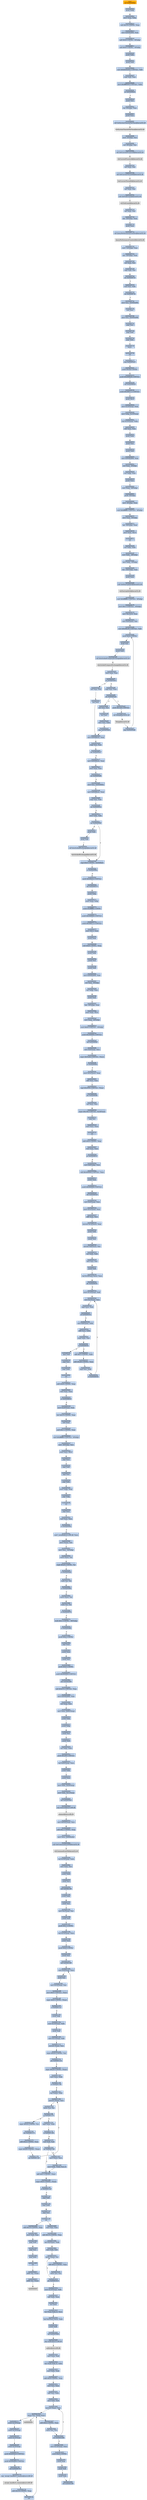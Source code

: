 digraph G {
node[shape=rectangle,style=filled,fillcolor=lightsteelblue,color=lightsteelblue]
bgcolor="transparent"
a0x00406112call_0x004066bd[label="start\ncall 0x004066bd",color="lightgrey",fillcolor="orange"];
a0x004066bdpushl_ebp[label="0x004066bd\npushl %ebp"];
a0x004066bemovl_esp_ebp[label="0x004066be\nmovl %esp, %ebp"];
a0x004066c0subl_0x10UINT8_esp[label="0x004066c0\nsubl $0x10<UINT8>, %esp"];
a0x004066c3movl_0x0040a904_eax[label="0x004066c3\nmovl 0x0040a904, %eax"];
a0x004066c8andl_0x0UINT8__8ebp_[label="0x004066c8\nandl $0x0<UINT8>, -8(%ebp)"];
a0x004066ccandl_0x0UINT8__4ebp_[label="0x004066cc\nandl $0x0<UINT8>, -4(%ebp)"];
a0x004066d0pushl_ebx[label="0x004066d0\npushl %ebx"];
a0x004066d1pushl_edi[label="0x004066d1\npushl %edi"];
a0x004066d2movl_0xbb40e64eUINT32_edi[label="0x004066d2\nmovl $0xbb40e64e<UINT32>, %edi"];
a0x004066d7cmpl_edi_eax[label="0x004066d7\ncmpl %edi, %eax"];
a0x004066d9movl_0xffff0000UINT32_ebx[label="0x004066d9\nmovl $0xffff0000<UINT32>, %ebx"];
a0x004066deje_0x004066ed[label="0x004066de\nje 0x004066ed"];
a0x004066edpushl_esi[label="0x004066ed\npushl %esi"];
a0x004066eeleal__8ebp__eax[label="0x004066ee\nleal -8(%ebp), %eax"];
a0x004066f1pushl_eax[label="0x004066f1\npushl %eax"];
a0x004066f2call_GetSystemTimeAsFileTime_kernel32_dll[label="0x004066f2\ncall GetSystemTimeAsFileTime@kernel32.dll"];
GetSystemTimeAsFileTime_kernel32_dll[label="GetSystemTimeAsFileTime@kernel32.dll",color="lightgrey",fillcolor="lightgrey"];
a0x004066f8movl__4ebp__esi[label="0x004066f8\nmovl -4(%ebp), %esi"];
a0x004066fbxorl__8ebp__esi[label="0x004066fb\nxorl -8(%ebp), %esi"];
a0x004066fecall_GetCurrentProcessId_kernel32_dll[label="0x004066fe\ncall GetCurrentProcessId@kernel32.dll"];
GetCurrentProcessId_kernel32_dll[label="GetCurrentProcessId@kernel32.dll",color="lightgrey",fillcolor="lightgrey"];
a0x00406704xorl_eax_esi[label="0x00406704\nxorl %eax, %esi"];
a0x00406706call_GetCurrentThreadId_kernel32_dll[label="0x00406706\ncall GetCurrentThreadId@kernel32.dll"];
GetCurrentThreadId_kernel32_dll[label="GetCurrentThreadId@kernel32.dll",color="lightgrey",fillcolor="lightgrey"];
a0x0040670cxorl_eax_esi[label="0x0040670c\nxorl %eax, %esi"];
a0x0040670ecall_GetTickCount_kernel32_dll[label="0x0040670e\ncall GetTickCount@kernel32.dll"];
GetTickCount_kernel32_dll[label="GetTickCount@kernel32.dll",color="lightgrey",fillcolor="lightgrey"];
a0x00406714xorl_eax_esi[label="0x00406714\nxorl %eax, %esi"];
a0x00406716leal__16ebp__eax[label="0x00406716\nleal -16(%ebp), %eax"];
a0x00406719pushl_eax[label="0x00406719\npushl %eax"];
a0x0040671acall_QueryPerformanceCounter_kernel32_dll[label="0x0040671a\ncall QueryPerformanceCounter@kernel32.dll"];
QueryPerformanceCounter_kernel32_dll[label="QueryPerformanceCounter@kernel32.dll",color="lightgrey",fillcolor="lightgrey"];
a0x00406720movl__12ebp__eax[label="0x00406720\nmovl -12(%ebp), %eax"];
a0x00406723xorl__16ebp__eax[label="0x00406723\nxorl -16(%ebp), %eax"];
a0x00406726xorl_eax_esi[label="0x00406726\nxorl %eax, %esi"];
a0x00406728cmpl_edi_esi[label="0x00406728\ncmpl %edi, %esi"];
a0x0040672ajne_0x00406733[label="0x0040672a\njne 0x00406733"];
a0x00406733testl_esi_ebx[label="0x00406733\ntestl %esi, %ebx"];
a0x00406735jne_0x0040673e[label="0x00406735\njne 0x0040673e"];
a0x0040673emovl_esi_0x0040a904[label="0x0040673e\nmovl %esi, 0x0040a904"];
a0x00406744notl_esi[label="0x00406744\nnotl %esi"];
a0x00406746movl_esi_0x0040a908[label="0x00406746\nmovl %esi, 0x0040a908"];
a0x0040674cpopl_esi[label="0x0040674c\npopl %esi"];
a0x0040674dpopl_edi[label="0x0040674d\npopl %edi"];
a0x0040674epopl_ebx[label="0x0040674e\npopl %ebx"];
a0x0040674fleave_[label="0x0040674f\nleave "];
a0x00406750ret[label="0x00406750\nret"];
a0x00406117jmp_0x00405e51[label="0x00406117\njmp 0x00405e51"];
a0x00405e51pushl_0x58UINT8[label="0x00405e51\npushl $0x58<UINT8>"];
a0x00405e53pushl_0x408028UINT32[label="0x00405e53\npushl $0x408028<UINT32>"];
a0x00405e58call_0x00406638[label="0x00405e58\ncall 0x00406638"];
a0x00406638pushl_0x40611cUINT32[label="0x00406638\npushl $0x40611c<UINT32>"];
a0x0040663dpushl_fs_0[label="0x0040663d\npushl %fs:0"];
a0x00406644movl_0x10esp__eax[label="0x00406644\nmovl 0x10(%esp), %eax"];
a0x00406648movl_ebp_0x10esp_[label="0x00406648\nmovl %ebp, 0x10(%esp)"];
a0x0040664cleal_0x10esp__ebp[label="0x0040664c\nleal 0x10(%esp), %ebp"];
a0x00406650subl_eax_esp[label="0x00406650\nsubl %eax, %esp"];
a0x00406652pushl_ebx[label="0x00406652\npushl %ebx"];
a0x00406653pushl_esi[label="0x00406653\npushl %esi"];
a0x00406654pushl_edi[label="0x00406654\npushl %edi"];
a0x00406655movl_0x0040a904_eax[label="0x00406655\nmovl 0x0040a904, %eax"];
a0x0040665axorl_eax__4ebp_[label="0x0040665a\nxorl %eax, -4(%ebp)"];
a0x0040665dxorl_ebp_eax[label="0x0040665d\nxorl %ebp, %eax"];
a0x0040665fpushl_eax[label="0x0040665f\npushl %eax"];
a0x00406660movl_esp__24ebp_[label="0x00406660\nmovl %esp, -24(%ebp)"];
a0x00406663pushl__8ebp_[label="0x00406663\npushl -8(%ebp)"];
a0x00406666movl__4ebp__eax[label="0x00406666\nmovl -4(%ebp), %eax"];
a0x00406669movl_0xfffffffeUINT32__4ebp_[label="0x00406669\nmovl $0xfffffffe<UINT32>, -4(%ebp)"];
a0x00406670movl_eax__8ebp_[label="0x00406670\nmovl %eax, -8(%ebp)"];
a0x00406673leal__16ebp__eax[label="0x00406673\nleal -16(%ebp), %eax"];
a0x00406676movl_eax_fs_0[label="0x00406676\nmovl %eax, %fs:0"];
a0x0040667cret[label="0x0040667c\nret"];
a0x00405e5dxorl_ebx_ebx[label="0x00405e5d\nxorl %ebx, %ebx"];
a0x00405e5fmovl_ebx__28ebp_[label="0x00405e5f\nmovl %ebx, -28(%ebp)"];
a0x00405e62movl_ebx__4ebp_[label="0x00405e62\nmovl %ebx, -4(%ebp)"];
a0x00405e65leal__104ebp__eax[label="0x00405e65\nleal -104(%ebp), %eax"];
a0x00405e68pushl_eax[label="0x00405e68\npushl %eax"];
a0x00405e69call_GetStartupInfoA_kernel32_dll[label="0x00405e69\ncall GetStartupInfoA@kernel32.dll"];
GetStartupInfoA_kernel32_dll[label="GetStartupInfoA@kernel32.dll",color="lightgrey",fillcolor="lightgrey"];
a0x00405e6fmovl_0xfffffffeUINT32__4ebp_[label="0x00405e6f\nmovl $0xfffffffe<UINT32>, -4(%ebp)"];
a0x00405e76movl_0x1UINT32__4ebp_[label="0x00405e76\nmovl $0x1<UINT32>, -4(%ebp)"];
a0x00405e7dmovl_fs_0x18_eax[label="0x00405e7d\nmovl %fs:0x18, %eax"];
a0x00405e83movl_0x4eax__esi[label="0x00405e83\nmovl 0x4(%eax), %esi"];
a0x00405e86movl_0x40bcf0UINT32_edi[label="0x00405e86\nmovl $0x40bcf0<UINT32>, %edi"];
a0x00405e8bpushl_0x0UINT8[label="0x00405e8b\npushl $0x0<UINT8>"];
a0x00405e8dpushl_esi[label="0x00405e8d\npushl %esi"];
a0x00405e8epushl_edi[label="0x00405e8e\npushl %edi"];
a0x00405e8fcall_InterlockedCompareExchange_kernel32_dll[label="0x00405e8f\ncall InterlockedCompareExchange@kernel32.dll"];
InterlockedCompareExchange_kernel32_dll[label="InterlockedCompareExchange@kernel32.dll",color="lightgrey",fillcolor="lightgrey"];
a0x00405e95testl_eax_eax[label="0x00405e95\ntestl %eax, %eax"];
a0x00405e97je_0x00405eb1[label="0x00405e97\nje 0x00405eb1"];
a0x00405e99cmpl_esi_eax[label="0x00405e99\ncmpl %esi, %eax"];
a0x00405eb1xorl_esi_esi[label="0x00405eb1\nxorl %esi, %esi"];
a0x00405eb3incl_esi[label="0x00405eb3\nincl %esi"];
a0x00405eb4movl_0x0040bcec_eax[label="0x00405eb4\nmovl 0x0040bcec, %eax"];
a0x00405eb9cmpl_esi_eax[label="0x00405eb9\ncmpl %esi, %eax"];
a0x00405ebbjne_0x00405ec7[label="0x00405ebb\njne 0x00405ec7"];
a0x00405ec7movl_0x0040bcec_eax[label="0x00405ec7\nmovl 0x0040bcec, %eax"];
a0x00405ecctestl_eax_eax[label="0x00405ecc\ntestl %eax, %eax"];
a0x00405ecejne_0x00405ef0[label="0x00405ece\njne 0x00405ef0"];
a0x00405ef0movl_esi_0x0040b9ac[label="0x00405ef0\nmovl %esi, 0x0040b9ac"];
a0x00405ef6movl_0x0040bcec_eax[label="0x00405ef6\nmovl 0x0040bcec, %eax"];
a0x00405efbcmpl_esi_eax[label="0x00405efb\ncmpl %esi, %eax"];
a0x00405efdjne_0x00405f1a[label="0x00405efd\njne 0x00405f1a"];
a0x00405f1atestl_ebx_ebx[label="0x00405f1a\ntestl %ebx, %ebx"];
a0x00405f1cjne_0x00405f26[label="0x00405f1c\njne 0x00405f26"];
a0x00405f1epushl_ebx[label="0x00405f1e\npushl %ebx"];
a0x00405f1fpushl_edi[label="0x00405f1f\npushl %edi"];
a0x00405f20call_InterlockedExchange_kernel32_dll[label="0x00405f20\ncall InterlockedExchange@kernel32.dll"];
InterlockedExchange_kernel32_dll[label="InterlockedExchange@kernel32.dll",color="lightgrey",fillcolor="lightgrey"];
a0x00405f26cmpl_0x0UINT8_0x0040bcfc[label="0x00405f26\ncmpl $0x0<UINT8>, 0x0040bcfc"];
a0x00405f2dje_0x00405f4a[label="0x00405f2d\nje 0x00405f4a"];
a0x00405f2fpushl_0x40bcfcUINT32[label="0x00405f2f\npushl $0x40bcfc<UINT32>"];
a0x00405f34call_0x00406570[label="0x00405f34\ncall 0x00406570"];
a0x00406570pushl_ebp[label="0x00406570\npushl %ebp"];
a0x00406571movl_esp_ebp[label="0x00406571\nmovl %esp, %ebp"];
a0x00406573pushl_0xfffffffeUINT8[label="0x00406573\npushl $0xfffffffe<UINT8>"];
a0x00406575pushl_0x4080b0UINT32[label="0x00406575\npushl $0x4080b0<UINT32>"];
a0x0040657apushl_0x40611cUINT32[label="0x0040657a\npushl $0x40611c<UINT32>"];
a0x0040657fmovl_fs_0_eax[label="0x0040657f\nmovl %fs:0, %eax"];
a0x00406585pushl_eax[label="0x00406585\npushl %eax"];
a0x00406586subl_0x8UINT8_esp[label="0x00406586\nsubl $0x8<UINT8>, %esp"];
a0x00406589pushl_ebx[label="0x00406589\npushl %ebx"];
a0x0040658apushl_esi[label="0x0040658a\npushl %esi"];
a0x0040658bpushl_edi[label="0x0040658b\npushl %edi"];
a0x0040658cmovl_0x0040a904_eax[label="0x0040658c\nmovl 0x0040a904, %eax"];
a0x00406591xorl_eax__8ebp_[label="0x00406591\nxorl %eax, -8(%ebp)"];
a0x00406594xorl_ebp_eax[label="0x00406594\nxorl %ebp, %eax"];
a0x00406596pushl_eax[label="0x00406596\npushl %eax"];
a0x00406597leal__16ebp__eax[label="0x00406597\nleal -16(%ebp), %eax"];
a0x0040659amovl_eax_fs_0[label="0x0040659a\nmovl %eax, %fs:0"];
a0x004065a0movl_esp__24ebp_[label="0x004065a0\nmovl %esp, -24(%ebp)"];
a0x004065a3movl_0x0UINT32__4ebp_[label="0x004065a3\nmovl $0x0<UINT32>, -4(%ebp)"];
a0x004065aapushl_0x400000UINT32[label="0x004065aa\npushl $0x400000<UINT32>"];
a0x004065afcall_0x004064f0[label="0x004065af\ncall 0x004064f0"];
a0x004064f0movl_0x4esp__ecx[label="0x004064f0\nmovl 0x4(%esp), %ecx"];
a0x004064f4cmpw_0x5a4dUINT16_ecx_[label="0x004064f4\ncmpw $0x5a4d<UINT16>, (%ecx)"];
a0x004064f9je_0x004064fe[label="0x004064f9\nje 0x004064fe"];
a0x004064femovl_0x3cecx__eax[label="0x004064fe\nmovl 0x3c(%ecx), %eax"];
a0x00406501addl_ecx_eax[label="0x00406501\naddl %ecx, %eax"];
a0x00406503cmpl_0x4550UINT32_eax_[label="0x00406503\ncmpl $0x4550<UINT32>, (%eax)"];
a0x00406509jne_0x004064fb[label="0x00406509\njne 0x004064fb"];
a0x0040650bxorl_ecx_ecx[label="0x0040650b\nxorl %ecx, %ecx"];
a0x0040650dcmpw_0x10bUINT16_0x18eax_[label="0x0040650d\ncmpw $0x10b<UINT16>, 0x18(%eax)"];
a0x00406513sete_cl[label="0x00406513\nsete %cl"];
a0x00406516movl_ecx_eax[label="0x00406516\nmovl %ecx, %eax"];
a0x00406518ret[label="0x00406518\nret"];
a0x004065b4addl_0x4UINT8_esp[label="0x004065b4\naddl $0x4<UINT8>, %esp"];
a0x004065b7testl_eax_eax[label="0x004065b7\ntestl %eax, %eax"];
a0x004065b9je_0x00406610[label="0x004065b9\nje 0x00406610"];
a0x004065bbmovl_0x8ebp__eax[label="0x004065bb\nmovl 0x8(%ebp), %eax"];
a0x004065besubl_0x400000UINT32_eax[label="0x004065be\nsubl $0x400000<UINT32>, %eax"];
a0x004065c3pushl_eax[label="0x004065c3\npushl %eax"];
a0x004065c4pushl_0x400000UINT32[label="0x004065c4\npushl $0x400000<UINT32>"];
a0x004065c9call_0x00406520[label="0x004065c9\ncall 0x00406520"];
a0x00406520movl_0x4esp__eax[label="0x00406520\nmovl 0x4(%esp), %eax"];
a0x00406524movl_0x3ceax__ecx[label="0x00406524\nmovl 0x3c(%eax), %ecx"];
a0x00406527addl_eax_ecx[label="0x00406527\naddl %eax, %ecx"];
a0x00406529movzwl_0x14ecx__eax[label="0x00406529\nmovzwl 0x14(%ecx), %eax"];
a0x0040652dpushl_ebx[label="0x0040652d\npushl %ebx"];
a0x0040652epushl_esi[label="0x0040652e\npushl %esi"];
a0x0040652fmovzwl_0x6ecx__esi[label="0x0040652f\nmovzwl 0x6(%ecx), %esi"];
a0x00406533xorl_edx_edx[label="0x00406533\nxorl %edx, %edx"];
a0x00406535testl_esi_esi[label="0x00406535\ntestl %esi, %esi"];
a0x00406537pushl_edi[label="0x00406537\npushl %edi"];
a0x00406538leal_0x18eaxecx__eax[label="0x00406538\nleal 0x18(%eax,%ecx), %eax"];
a0x0040653cjbe_0x0040655c[label="0x0040653c\njbe 0x0040655c"];
a0x0040653emovl_0x14esp__edi[label="0x0040653e\nmovl 0x14(%esp), %edi"];
a0x00406542movl_0xceax__ecx[label="0x00406542\nmovl 0xc(%eax), %ecx"];
a0x00406545cmpl_ecx_edi[label="0x00406545\ncmpl %ecx, %edi"];
a0x00406547jb_0x00406552[label="0x00406547\njb 0x00406552"];
a0x00406549movl_0x8eax__ebx[label="0x00406549\nmovl 0x8(%eax), %ebx"];
a0x0040654caddl_ecx_ebx[label="0x0040654c\naddl %ecx, %ebx"];
a0x0040654ecmpl_ebx_edi[label="0x0040654e\ncmpl %ebx, %edi"];
a0x00406550jb_0x0040655e[label="0x00406550\njb 0x0040655e"];
a0x00406552addl_0x1UINT8_edx[label="0x00406552\naddl $0x1<UINT8>, %edx"];
a0x00406555addl_0x28UINT8_eax[label="0x00406555\naddl $0x28<UINT8>, %eax"];
a0x00406558cmpl_esi_edx[label="0x00406558\ncmpl %esi, %edx"];
a0x0040655ajb_0x00406542[label="0x0040655a\njb 0x00406542"];
a0x0040655epopl_edi[label="0x0040655e\npopl %edi"];
a0x0040655fpopl_esi[label="0x0040655f\npopl %esi"];
a0x00406560popl_ebx[label="0x00406560\npopl %ebx"];
a0x00406561ret[label="0x00406561\nret"];
a0x004065ceaddl_0x8UINT8_esp[label="0x004065ce\naddl $0x8<UINT8>, %esp"];
a0x004065d1testl_eax_eax[label="0x004065d1\ntestl %eax, %eax"];
a0x004065d3je_0x00406610[label="0x004065d3\nje 0x00406610"];
a0x004065d5movl_0x24eax__eax[label="0x004065d5\nmovl 0x24(%eax), %eax"];
a0x004065d8shrl_0x1fUINT8_eax[label="0x004065d8\nshrl $0x1f<UINT8>, %eax"];
a0x004065dbnotl_eax[label="0x004065db\nnotl %eax"];
a0x004065ddandl_0x1UINT8_eax[label="0x004065dd\nandl $0x1<UINT8>, %eax"];
a0x004065e0movl_0xfffffffeUINT32__4ebp_[label="0x004065e0\nmovl $0xfffffffe<UINT32>, -4(%ebp)"];
a0x004065e7movl__16ebp__ecx[label="0x004065e7\nmovl -16(%ebp), %ecx"];
a0x004065eamovl_ecx_fs_0[label="0x004065ea\nmovl %ecx, %fs:0"];
a0x004065f1popl_ecx[label="0x004065f1\npopl %ecx"];
a0x004065f2popl_edi[label="0x004065f2\npopl %edi"];
a0x004065f3popl_esi[label="0x004065f3\npopl %esi"];
a0x004065f4popl_ebx[label="0x004065f4\npopl %ebx"];
a0x004065f5movl_ebp_esp[label="0x004065f5\nmovl %ebp, %esp"];
a0x004065f7popl_ebp[label="0x004065f7\npopl %ebp"];
a0x004065f8ret[label="0x004065f8\nret"];
a0x00405f39popl_ecx[label="0x00405f39\npopl %ecx"];
a0x00405f3atestl_eax_eax[label="0x00405f3a\ntestl %eax, %eax"];
a0x00405f3cje_0x00405f4a[label="0x00405f3c\nje 0x00405f4a"];
a0x00405f4amovl__acmdln_msvcr80_dll_eax[label="0x00405f4a\nmovl _acmdln@msvcr80.dll, %eax"];
a0x00405f4fmovl_eax__esi[label="0x00405f4f\nmovl (%eax), %esi"];
a0x00405f51movl_esi__32ebp_[label="0x00405f51\nmovl %esi, -32(%ebp)"];
a0x00405f54movb_esi__al[label="0x00405f54\nmovb (%esi), %al"];
a0x00405f56cmpb_0x20UINT8_al[label="0x00405f56\ncmpb $0x20<UINT8>, %al"];
a0x00405f58ja_0x00405fa6[label="0x00405f58\nja 0x00405fa6"];
a0x00405f5atestb_al_al[label="0x00405f5a\ntestb %al, %al"];
a0x00405f5cje_0x00405f64[label="0x00405f5c\nje 0x00405f64"];
a0x00405f64movb_esi__al[label="0x00405f64\nmovb (%esi), %al"];
a0x00405f66testb_al_al[label="0x00405f66\ntestb %al, %al"];
a0x00405f68je_0x00405f74[label="0x00405f68\nje 0x00405f74"];
a0x00405f74testb_0x1UINT8__60ebp_[label="0x00405f74\ntestb $0x1<UINT8>, -60(%ebp)"];
a0x00405f78je_0x00405f80[label="0x00405f78\nje 0x00405f80"];
a0x00405f80pushl_0xaUINT8[label="0x00405f80\npushl $0xa<UINT8>"];
a0x00405f82popl_eax[label="0x00405f82\npopl %eax"];
a0x00405f83pushl_eax[label="0x00405f83\npushl %eax"];
a0x00405f84pushl_esi[label="0x00405f84\npushl %esi"];
a0x00405f85pushl_0x0UINT8[label="0x00405f85\npushl $0x0<UINT8>"];
a0x00405f87pushl_0x400000UINT32[label="0x00405f87\npushl $0x400000<UINT32>"];
a0x00405f8ccall_0x00402f00[label="0x00405f8c\ncall 0x00402f00"];
a0x00402f00subl_0x610UINT32_esp[label="0x00402f00\nsubl $0x610<UINT32>, %esp"];
a0x00402f06movl_0x0040a904_eax[label="0x00402f06\nmovl 0x0040a904, %eax"];
a0x00402f0bxorl_esp_eax[label="0x00402f0b\nxorl %esp, %eax"];
a0x00402f0dmovl_eax_0x60cesp_[label="0x00402f0d\nmovl %eax, 0x60c(%esp)"];
a0x00402f14pushl_ebx[label="0x00402f14\npushl %ebx"];
a0x00402f15pushl_ebp[label="0x00402f15\npushl %ebp"];
a0x00402f16pushl_esi[label="0x00402f16\npushl %esi"];
a0x00402f17pushl_edi[label="0x00402f17\npushl %edi"];
a0x00402f18xorl_ebx_ebx[label="0x00402f18\nxorl %ebx, %ebx"];
a0x00402f1apushl_0x200UINT32[label="0x00402f1a\npushl $0x200<UINT32>"];
a0x00402f1fleal_0x20esp__eax[label="0x00402f1f\nleal 0x20(%esp), %eax"];
a0x00402f23pushl_ebx[label="0x00402f23\npushl %ebx"];
a0x00402f24pushl_eax[label="0x00402f24\npushl %eax"];
a0x00402f25movl_ebx_0x24esp_[label="0x00402f25\nmovl %ebx, 0x24(%esp)"];
a0x00402f29movl_ebx_0x1cesp_[label="0x00402f29\nmovl %ebx, 0x1c(%esp)"];
a0x00402f2dcall_0x00405de2[label="0x00402f2d\ncall 0x00405de2"];
a0x00405de2jmp_memset_msvcr80_dll[label="0x00405de2\njmp memset@msvcr80.dll"];
memset_msvcr80_dll[label="memset@msvcr80.dll",color="lightgrey",fillcolor="lightgrey"];
a0x00402f32movl_0x630esp__ecx[label="0x00402f32\nmovl 0x630(%esp), %ecx"];
a0x00402f39addl_0xcUINT8_esp[label="0x00402f39\naddl $0xc<UINT8>, %esp"];
a0x00402f3cmovl_ecx_0x0040a924[label="0x00402f3c\nmovl %ecx, 0x0040a924"];
a0x00402f42call_GetCommandLineW_kernel32_dll[label="0x00402f42\ncall GetCommandLineW@kernel32.dll"];
GetCommandLineW_kernel32_dll[label="GetCommandLineW@kernel32.dll",color="lightgrey",fillcolor="lightgrey"];
a0x00402f48leal_0x18esp__edx[label="0x00402f48\nleal 0x18(%esp), %edx"];
a0x00402f4cmovl_eax_esi[label="0x00402f4c\nmovl %eax, %esi"];
a0x00402f4epushl_edx[label="0x00402f4e\npushl %edx"];
a0x00402f4fpushl_esi[label="0x00402f4f\npushl %esi"];
a0x00402f50call_0x004015f0[label="0x00402f50\ncall 0x004015f0"];
a0x004015f0pushl_ebx[label="0x004015f0\npushl %ebx"];
a0x004015f1pushl_esi[label="0x004015f1\npushl %esi"];
a0x004015f2movl_0xcesp__esi[label="0x004015f2\nmovl 0xc(%esp), %esi"];
a0x004015f6pushl_edi[label="0x004015f6\npushl %edi"];
a0x004015f7pushl_0x1UINT8[label="0x004015f7\npushl $0x1<UINT8>"];
a0x004015f9leal_0x14esp__eax[label="0x004015f9\nleal 0x14(%esp), %eax"];
a0x004015fdpushl_eax[label="0x004015fd\npushl %eax"];
a0x004015fepushl_0x0UINT8[label="0x004015fe\npushl $0x0<UINT8>"];
a0x00401600pushl_esi[label="0x00401600\npushl %esi"];
a0x00401601call_0x004010f0[label="0x00401601\ncall 0x004010f0"];
a0x004010f0movl_0x4esp__eax[label="0x004010f0\nmovl 0x4(%esp), %eax"];
a0x004010f4pushl_esi[label="0x004010f4\npushl %esi"];
a0x004010f5movl_0x10esp__esi[label="0x004010f5\nmovl 0x10(%esp), %esi"];
a0x004010f9movl_0x0UINT32_esi_[label="0x004010f9\nmovl $0x0<UINT32>, (%esi)"];
a0x004010ffcmpw_0x0UINT8_eax_[label="0x004010ff\ncmpw $0x0<UINT8>, (%eax)"];
a0x00401103je_0x004011a7[label="0x00401103\nje 0x004011a7"];
a0x00401109pushl_ebx[label="0x00401109\npushl %ebx"];
a0x0040110amovl_0x10esp__ebx[label="0x0040110a\nmovl 0x10(%esp), %ebx"];
a0x0040110epushl_edi[label="0x0040110e\npushl %edi"];
a0x0040110fmovl_0x1cesp__edi[label="0x0040110f\nmovl 0x1c(%esp), %edi"];
a0x00401113movzwl_eax__ecx[label="0x00401113\nmovzwl (%eax), %ecx"];
a0x00401116cmpw_0x20UINT8_cx[label="0x00401116\ncmpw $0x20<UINT8>, %cx"];
a0x0040111ajne_0x00401132[label="0x0040111a\njne 0x00401132"];
a0x00401132cmpw_0x20UINT8_eax_[label="0x00401132\ncmpw $0x20<UINT8>, (%eax)"];
a0x00401136movl_eax_edx[label="0x00401136\nmovl %eax, %edx"];
a0x00401138je_0x0040118b[label="0x00401138\nje 0x0040118b"];
a0x0040113aleal_ebx__ebx[label="0x0040113a\nleal (%ebx), %ebx"];
a0x00401140movzwl_eax__ecx[label="0x00401140\nmovzwl (%eax), %ecx"];
a0x00401143testw_cx_cx[label="0x00401143\ntestw %cx, %cx"];
a0x00401146je_0x0040117b[label="0x00401146\nje 0x0040117b"];
a0x00401148cmpw_0x22UINT8_cx[label="0x00401148\ncmpw $0x22<UINT8>, %cx"];
a0x0040114cjne_0x00401172[label="0x0040114c\njne 0x00401172"];
a0x00401172addl_0x2UINT8_eax[label="0x00401172\naddl $0x2<UINT8>, %eax"];
a0x00401175cmpw_0x20UINT8_eax_[label="0x00401175\ncmpw $0x20<UINT8>, (%eax)"];
a0x00401179jne_0x00401140[label="0x00401179\njne 0x00401140"];
a0x0040117bcmpl_eax_edx[label="0x0040117b\ncmpl %eax, %edx"];
a0x0040117dje_0x0040118b[label="0x0040117d\nje 0x0040118b"];
a0x0040117ftestl_edi_edi[label="0x0040117f\ntestl %edi, %edi"];
a0x00401181jne_0x00401188[label="0x00401181\njne 0x00401188"];
a0x00401188addl_0x1UINT8_esi_[label="0x00401188\naddl $0x1<UINT8>, (%esi)"];
a0x0040118bcmpw_0x0UINT8_eax_[label="0x0040118b\ncmpw $0x0<UINT8>, (%eax)"];
a0x0040118fje_0x004011a5[label="0x0040118f\nje 0x004011a5"];
a0x004011a5popl_edi[label="0x004011a5\npopl %edi"];
a0x004011a6popl_ebx[label="0x004011a6\npopl %ebx"];
a0x004011a7popl_esi[label="0x004011a7\npopl %esi"];
a0x004011a8ret[label="0x004011a8\nret"];
a0x00401606movl_esi_eax[label="0x00401606\nmovl %esi, %eax"];
a0x00401608addl_0x10UINT8_esp[label="0x00401608\naddl $0x10<UINT8>, %esp"];
a0x0040160bleal_0x2eax__edx[label="0x0040160b\nleal 0x2(%eax), %edx"];
a0x0040160emovl_edi_edi[label="0x0040160e\nmovl %edi, %edi"];
a0x00401610movw_eax__cx[label="0x00401610\nmovw (%eax), %cx"];
a0x00401613addl_0x2UINT8_eax[label="0x00401613\naddl $0x2<UINT8>, %eax"];
a0x00401616testw_cx_cx[label="0x00401616\ntestw %cx, %cx"];
a0x00401619jne_0x00401610[label="0x00401619\njne 0x00401610"];
a0x0040161bmovl_0x10esp__ebx[label="0x0040161b\nmovl 0x10(%esp), %ebx"];
a0x0040161fsubl_edx_eax[label="0x0040161f\nsubl %edx, %eax"];
a0x00401621sarl_eax[label="0x00401621\nsarl %eax"];
a0x00401623leal_eaxebx2__ecx[label="0x00401623\nleal (%eax,%ebx,2), %ecx"];
a0x00401626leal_0x2ecxecx__edx[label="0x00401626\nleal 0x2(%ecx,%ecx), %edx"];
a0x0040162apushl_edx[label="0x0040162a\npushl %edx"];
a0x0040162bcall_0x00405dd0[label="0x0040162b\ncall 0x00405dd0"];
a0x00405dd0jmp_malloc_msvcr80_dll[label="0x00405dd0\njmp malloc@msvcr80.dll"];
malloc_msvcr80_dll[label="malloc@msvcr80.dll",color="lightgrey",fillcolor="lightgrey"];
a0x00401630movl_eax_edi[label="0x00401630\nmovl %eax, %edi"];
a0x00401632leal_ediebx4__ebx[label="0x00401632\nleal (%edi,%ebx,4), %ebx"];
a0x00401635movl_ebx_edx[label="0x00401635\nmovl %ebx, %edx"];
a0x00401637addl_0x4UINT8_esp[label="0x00401637\naddl $0x4<UINT8>, %esp"];
a0x0040163amovl_esi_eax[label="0x0040163a\nmovl %esi, %eax"];
a0x0040163csubl_esi_edx[label="0x0040163c\nsubl %esi, %edx"];
a0x0040163emovl_edi_edi[label="0x0040163e\nmovl %edi, %edi"];
a0x00401640movzwl_eax__ecx[label="0x00401640\nmovzwl (%eax), %ecx"];
a0x00401643movw_cx_edxeax_[label="0x00401643\nmovw %cx, (%edx,%eax)"];
a0x0040611cpushl_0x10esp_[label="0x0040611c\npushl 0x10(%esp)"];
a0x00406120pushl_0x10esp_[label="0x00406120\npushl 0x10(%esp)"];
a0x00406124pushl_0x10esp_[label="0x00406124\npushl 0x10(%esp)"];
a0x00406128pushl_0x10esp_[label="0x00406128\npushl 0x10(%esp)"];
a0x0040612cpushl_0x405dc0UINT32[label="0x0040612c\npushl $0x405dc0<UINT32>"];
a0x00406131pushl_0x40a904UINT32[label="0x00406131\npushl $0x40a904<UINT32>"];
a0x00406136call_0x00406752[label="0x00406136\ncall 0x00406752"];
a0x00406752jmp__except_handler4_common_msvcr80_dll[label="0x00406752\njmp _except_handler4_common@msvcr80.dll"];
a_except_handler4_common_msvcr80_dll[label="_except_handler4_common@msvcr80.dll",color="lightgrey",fillcolor="lightgrey"];
a0x0040613baddl_0x18UINT8_esp[label="0x0040613b\naddl $0x18<UINT8>, %esp"];
a0x0040613eret[label="0x0040613e\nret"];
a0x00401647addl_0x2UINT8_eax[label="0x00401647\naddl $0x2<UINT8>, %eax"];
a0x0040164atestw_cx_cx[label="0x0040164a\ntestw %cx, %cx"];
a0x0040164djne_0x00401640[label="0x0040164d\njne 0x00401640"];
a0x0040164fmovl_0x14esp__eax[label="0x0040164f\nmovl 0x14(%esp), %eax"];
a0x00401653pushl_0x0UINT8[label="0x00401653\npushl $0x0<UINT8>"];
a0x00401655pushl_eax[label="0x00401655\npushl %eax"];
a0x00401656pushl_edi[label="0x00401656\npushl %edi"];
a0x00401657pushl_ebx[label="0x00401657\npushl %ebx"];
a0x00401658call_0x004010f0[label="0x00401658\ncall 0x004010f0"];
a0x00401183movl_esi__ecx[label="0x00401183\nmovl (%esi), %ecx"];
a0x00401185movl_edx_ebxecx4_[label="0x00401185\nmovl %edx, (%ebx,%ecx,4)"];
a0x0040165daddl_0x10UINT8_esp[label="0x0040165d\naddl $0x10<UINT8>, %esp"];
a0x00401660movl_edi_eax[label="0x00401660\nmovl %edi, %eax"];
a0x00401662popl_edi[label="0x00401662\npopl %edi"];
a0x00401663popl_esi[label="0x00401663\npopl %esi"];
a0x00401664popl_ebx[label="0x00401664\npopl %ebx"];
a0x00401665ret[label="0x00401665\nret"];
a0x00000001addb_al_eax_[label="0x00000001\naddb %al, (%eax)"];
a0x00000003addb_al_eax_[label="0x00000003\naddb %al, (%eax)"];
a0x00000005[label="0x00000005",color="lightgrey",fillcolor="lightgrey"];
a0x00405e9bjne_0x00405ea4[label="0x00405e9b\njne 0x00405ea4"];
a0x00405e9dxorl_esi_esi[label="0x00405e9d\nxorl %esi, %esi"];
a0x00405ea4pushl_0x3e8UINT32[label="0x00405ea4\npushl $0x3e8<UINT32>"];
a0x00405ea9call_Sleep_kernel32_dll[label="0x00405ea9\ncall Sleep@kernel32.dll"];
Sleep_kernel32_dll[label="Sleep@kernel32.dll",color="lightgrey",fillcolor="lightgrey"];
a0x00405eafjmp_0x00405e8b[label="0x00405eaf\njmp 0x00405e8b"];
a0x00405e9fincl_esi[label="0x00405e9f\nincl %esi"];
a0x00405ea0movl_esi_ebx[label="0x00405ea0\nmovl %esi, %ebx"];
a0x00405ea2jmp_0x00405eb4[label="0x00405ea2\njmp 0x00405eb4"];
a0x00000000[label="0x00000000",color="lightgrey",fillcolor="lightgrey"];
a0x00406112call_0x004066bd -> a0x004066bdpushl_ebp [color="#000000"];
a0x004066bdpushl_ebp -> a0x004066bemovl_esp_ebp [color="#000000"];
a0x004066bemovl_esp_ebp -> a0x004066c0subl_0x10UINT8_esp [color="#000000"];
a0x004066c0subl_0x10UINT8_esp -> a0x004066c3movl_0x0040a904_eax [color="#000000"];
a0x004066c3movl_0x0040a904_eax -> a0x004066c8andl_0x0UINT8__8ebp_ [color="#000000"];
a0x004066c8andl_0x0UINT8__8ebp_ -> a0x004066ccandl_0x0UINT8__4ebp_ [color="#000000"];
a0x004066ccandl_0x0UINT8__4ebp_ -> a0x004066d0pushl_ebx [color="#000000"];
a0x004066d0pushl_ebx -> a0x004066d1pushl_edi [color="#000000"];
a0x004066d1pushl_edi -> a0x004066d2movl_0xbb40e64eUINT32_edi [color="#000000"];
a0x004066d2movl_0xbb40e64eUINT32_edi -> a0x004066d7cmpl_edi_eax [color="#000000"];
a0x004066d7cmpl_edi_eax -> a0x004066d9movl_0xffff0000UINT32_ebx [color="#000000"];
a0x004066d9movl_0xffff0000UINT32_ebx -> a0x004066deje_0x004066ed [color="#000000"];
a0x004066deje_0x004066ed -> a0x004066edpushl_esi [color="#000000",label="T"];
a0x004066edpushl_esi -> a0x004066eeleal__8ebp__eax [color="#000000"];
a0x004066eeleal__8ebp__eax -> a0x004066f1pushl_eax [color="#000000"];
a0x004066f1pushl_eax -> a0x004066f2call_GetSystemTimeAsFileTime_kernel32_dll [color="#000000"];
a0x004066f2call_GetSystemTimeAsFileTime_kernel32_dll -> GetSystemTimeAsFileTime_kernel32_dll [color="#000000"];
GetSystemTimeAsFileTime_kernel32_dll -> a0x004066f8movl__4ebp__esi [color="#000000"];
a0x004066f8movl__4ebp__esi -> a0x004066fbxorl__8ebp__esi [color="#000000"];
a0x004066fbxorl__8ebp__esi -> a0x004066fecall_GetCurrentProcessId_kernel32_dll [color="#000000"];
a0x004066fecall_GetCurrentProcessId_kernel32_dll -> GetCurrentProcessId_kernel32_dll [color="#000000"];
GetCurrentProcessId_kernel32_dll -> a0x00406704xorl_eax_esi [color="#000000"];
a0x00406704xorl_eax_esi -> a0x00406706call_GetCurrentThreadId_kernel32_dll [color="#000000"];
a0x00406706call_GetCurrentThreadId_kernel32_dll -> GetCurrentThreadId_kernel32_dll [color="#000000"];
GetCurrentThreadId_kernel32_dll -> a0x0040670cxorl_eax_esi [color="#000000"];
a0x0040670cxorl_eax_esi -> a0x0040670ecall_GetTickCount_kernel32_dll [color="#000000"];
a0x0040670ecall_GetTickCount_kernel32_dll -> GetTickCount_kernel32_dll [color="#000000"];
GetTickCount_kernel32_dll -> a0x00406714xorl_eax_esi [color="#000000"];
a0x00406714xorl_eax_esi -> a0x00406716leal__16ebp__eax [color="#000000"];
a0x00406716leal__16ebp__eax -> a0x00406719pushl_eax [color="#000000"];
a0x00406719pushl_eax -> a0x0040671acall_QueryPerformanceCounter_kernel32_dll [color="#000000"];
a0x0040671acall_QueryPerformanceCounter_kernel32_dll -> QueryPerformanceCounter_kernel32_dll [color="#000000"];
QueryPerformanceCounter_kernel32_dll -> a0x00406720movl__12ebp__eax [color="#000000"];
a0x00406720movl__12ebp__eax -> a0x00406723xorl__16ebp__eax [color="#000000"];
a0x00406723xorl__16ebp__eax -> a0x00406726xorl_eax_esi [color="#000000"];
a0x00406726xorl_eax_esi -> a0x00406728cmpl_edi_esi [color="#000000"];
a0x00406728cmpl_edi_esi -> a0x0040672ajne_0x00406733 [color="#000000"];
a0x0040672ajne_0x00406733 -> a0x00406733testl_esi_ebx [color="#000000",label="T"];
a0x00406733testl_esi_ebx -> a0x00406735jne_0x0040673e [color="#000000"];
a0x00406735jne_0x0040673e -> a0x0040673emovl_esi_0x0040a904 [color="#000000",label="T"];
a0x0040673emovl_esi_0x0040a904 -> a0x00406744notl_esi [color="#000000"];
a0x00406744notl_esi -> a0x00406746movl_esi_0x0040a908 [color="#000000"];
a0x00406746movl_esi_0x0040a908 -> a0x0040674cpopl_esi [color="#000000"];
a0x0040674cpopl_esi -> a0x0040674dpopl_edi [color="#000000"];
a0x0040674dpopl_edi -> a0x0040674epopl_ebx [color="#000000"];
a0x0040674epopl_ebx -> a0x0040674fleave_ [color="#000000"];
a0x0040674fleave_ -> a0x00406750ret [color="#000000"];
a0x00406750ret -> a0x00406117jmp_0x00405e51 [color="#000000"];
a0x00406117jmp_0x00405e51 -> a0x00405e51pushl_0x58UINT8 [color="#000000"];
a0x00405e51pushl_0x58UINT8 -> a0x00405e53pushl_0x408028UINT32 [color="#000000"];
a0x00405e53pushl_0x408028UINT32 -> a0x00405e58call_0x00406638 [color="#000000"];
a0x00405e58call_0x00406638 -> a0x00406638pushl_0x40611cUINT32 [color="#000000"];
a0x00406638pushl_0x40611cUINT32 -> a0x0040663dpushl_fs_0 [color="#000000"];
a0x0040663dpushl_fs_0 -> a0x00406644movl_0x10esp__eax [color="#000000"];
a0x00406644movl_0x10esp__eax -> a0x00406648movl_ebp_0x10esp_ [color="#000000"];
a0x00406648movl_ebp_0x10esp_ -> a0x0040664cleal_0x10esp__ebp [color="#000000"];
a0x0040664cleal_0x10esp__ebp -> a0x00406650subl_eax_esp [color="#000000"];
a0x00406650subl_eax_esp -> a0x00406652pushl_ebx [color="#000000"];
a0x00406652pushl_ebx -> a0x00406653pushl_esi [color="#000000"];
a0x00406653pushl_esi -> a0x00406654pushl_edi [color="#000000"];
a0x00406654pushl_edi -> a0x00406655movl_0x0040a904_eax [color="#000000"];
a0x00406655movl_0x0040a904_eax -> a0x0040665axorl_eax__4ebp_ [color="#000000"];
a0x0040665axorl_eax__4ebp_ -> a0x0040665dxorl_ebp_eax [color="#000000"];
a0x0040665dxorl_ebp_eax -> a0x0040665fpushl_eax [color="#000000"];
a0x0040665fpushl_eax -> a0x00406660movl_esp__24ebp_ [color="#000000"];
a0x00406660movl_esp__24ebp_ -> a0x00406663pushl__8ebp_ [color="#000000"];
a0x00406663pushl__8ebp_ -> a0x00406666movl__4ebp__eax [color="#000000"];
a0x00406666movl__4ebp__eax -> a0x00406669movl_0xfffffffeUINT32__4ebp_ [color="#000000"];
a0x00406669movl_0xfffffffeUINT32__4ebp_ -> a0x00406670movl_eax__8ebp_ [color="#000000"];
a0x00406670movl_eax__8ebp_ -> a0x00406673leal__16ebp__eax [color="#000000"];
a0x00406673leal__16ebp__eax -> a0x00406676movl_eax_fs_0 [color="#000000"];
a0x00406676movl_eax_fs_0 -> a0x0040667cret [color="#000000"];
a0x0040667cret -> a0x00405e5dxorl_ebx_ebx [color="#000000"];
a0x00405e5dxorl_ebx_ebx -> a0x00405e5fmovl_ebx__28ebp_ [color="#000000"];
a0x00405e5fmovl_ebx__28ebp_ -> a0x00405e62movl_ebx__4ebp_ [color="#000000"];
a0x00405e62movl_ebx__4ebp_ -> a0x00405e65leal__104ebp__eax [color="#000000"];
a0x00405e65leal__104ebp__eax -> a0x00405e68pushl_eax [color="#000000"];
a0x00405e68pushl_eax -> a0x00405e69call_GetStartupInfoA_kernel32_dll [color="#000000"];
a0x00405e69call_GetStartupInfoA_kernel32_dll -> GetStartupInfoA_kernel32_dll [color="#000000"];
GetStartupInfoA_kernel32_dll -> a0x00405e6fmovl_0xfffffffeUINT32__4ebp_ [color="#000000"];
a0x00405e6fmovl_0xfffffffeUINT32__4ebp_ -> a0x00405e76movl_0x1UINT32__4ebp_ [color="#000000"];
a0x00405e76movl_0x1UINT32__4ebp_ -> a0x00405e7dmovl_fs_0x18_eax [color="#000000"];
a0x00405e7dmovl_fs_0x18_eax -> a0x00405e83movl_0x4eax__esi [color="#000000"];
a0x00405e83movl_0x4eax__esi -> a0x00405e86movl_0x40bcf0UINT32_edi [color="#000000"];
a0x00405e86movl_0x40bcf0UINT32_edi -> a0x00405e8bpushl_0x0UINT8 [color="#000000"];
a0x00405e8bpushl_0x0UINT8 -> a0x00405e8dpushl_esi [color="#000000"];
a0x00405e8dpushl_esi -> a0x00405e8epushl_edi [color="#000000"];
a0x00405e8epushl_edi -> a0x00405e8fcall_InterlockedCompareExchange_kernel32_dll [color="#000000"];
a0x00405e8fcall_InterlockedCompareExchange_kernel32_dll -> InterlockedCompareExchange_kernel32_dll [color="#000000"];
InterlockedCompareExchange_kernel32_dll -> a0x00405e95testl_eax_eax [color="#000000"];
a0x00405e95testl_eax_eax -> a0x00405e97je_0x00405eb1 [color="#000000"];
a0x00405e97je_0x00405eb1 -> a0x00405e99cmpl_esi_eax [color="#000000",label="F"];
a0x00405e97je_0x00405eb1 -> a0x00405eb1xorl_esi_esi [color="#000000",label="T"];
a0x00405eb1xorl_esi_esi -> a0x00405eb3incl_esi [color="#000000"];
a0x00405eb3incl_esi -> a0x00405eb4movl_0x0040bcec_eax [color="#000000"];
a0x00405eb4movl_0x0040bcec_eax -> a0x00405eb9cmpl_esi_eax [color="#000000"];
a0x00405eb9cmpl_esi_eax -> a0x00405ebbjne_0x00405ec7 [color="#000000"];
a0x00405ebbjne_0x00405ec7 -> a0x00405ec7movl_0x0040bcec_eax [color="#000000",label="T"];
a0x00405ec7movl_0x0040bcec_eax -> a0x00405ecctestl_eax_eax [color="#000000"];
a0x00405ecctestl_eax_eax -> a0x00405ecejne_0x00405ef0 [color="#000000"];
a0x00405ecejne_0x00405ef0 -> a0x00405ef0movl_esi_0x0040b9ac [color="#000000",label="T"];
a0x00405ef0movl_esi_0x0040b9ac -> a0x00405ef6movl_0x0040bcec_eax [color="#000000"];
a0x00405ef6movl_0x0040bcec_eax -> a0x00405efbcmpl_esi_eax [color="#000000"];
a0x00405efbcmpl_esi_eax -> a0x00405efdjne_0x00405f1a [color="#000000"];
a0x00405efdjne_0x00405f1a -> a0x00405f1atestl_ebx_ebx [color="#000000",label="T"];
a0x00405f1atestl_ebx_ebx -> a0x00405f1cjne_0x00405f26 [color="#000000"];
a0x00405f1cjne_0x00405f26 -> a0x00405f1epushl_ebx [color="#000000",label="F"];
a0x00405f1epushl_ebx -> a0x00405f1fpushl_edi [color="#000000"];
a0x00405f1fpushl_edi -> a0x00405f20call_InterlockedExchange_kernel32_dll [color="#000000"];
a0x00405f20call_InterlockedExchange_kernel32_dll -> InterlockedExchange_kernel32_dll [color="#000000"];
InterlockedExchange_kernel32_dll -> a0x00405f26cmpl_0x0UINT8_0x0040bcfc [color="#000000"];
a0x00405f26cmpl_0x0UINT8_0x0040bcfc -> a0x00405f2dje_0x00405f4a [color="#000000"];
a0x00405f2dje_0x00405f4a -> a0x00405f2fpushl_0x40bcfcUINT32 [color="#000000",label="F"];
a0x00405f2fpushl_0x40bcfcUINT32 -> a0x00405f34call_0x00406570 [color="#000000"];
a0x00405f34call_0x00406570 -> a0x00406570pushl_ebp [color="#000000"];
a0x00406570pushl_ebp -> a0x00406571movl_esp_ebp [color="#000000"];
a0x00406571movl_esp_ebp -> a0x00406573pushl_0xfffffffeUINT8 [color="#000000"];
a0x00406573pushl_0xfffffffeUINT8 -> a0x00406575pushl_0x4080b0UINT32 [color="#000000"];
a0x00406575pushl_0x4080b0UINT32 -> a0x0040657apushl_0x40611cUINT32 [color="#000000"];
a0x0040657apushl_0x40611cUINT32 -> a0x0040657fmovl_fs_0_eax [color="#000000"];
a0x0040657fmovl_fs_0_eax -> a0x00406585pushl_eax [color="#000000"];
a0x00406585pushl_eax -> a0x00406586subl_0x8UINT8_esp [color="#000000"];
a0x00406586subl_0x8UINT8_esp -> a0x00406589pushl_ebx [color="#000000"];
a0x00406589pushl_ebx -> a0x0040658apushl_esi [color="#000000"];
a0x0040658apushl_esi -> a0x0040658bpushl_edi [color="#000000"];
a0x0040658bpushl_edi -> a0x0040658cmovl_0x0040a904_eax [color="#000000"];
a0x0040658cmovl_0x0040a904_eax -> a0x00406591xorl_eax__8ebp_ [color="#000000"];
a0x00406591xorl_eax__8ebp_ -> a0x00406594xorl_ebp_eax [color="#000000"];
a0x00406594xorl_ebp_eax -> a0x00406596pushl_eax [color="#000000"];
a0x00406596pushl_eax -> a0x00406597leal__16ebp__eax [color="#000000"];
a0x00406597leal__16ebp__eax -> a0x0040659amovl_eax_fs_0 [color="#000000"];
a0x0040659amovl_eax_fs_0 -> a0x004065a0movl_esp__24ebp_ [color="#000000"];
a0x004065a0movl_esp__24ebp_ -> a0x004065a3movl_0x0UINT32__4ebp_ [color="#000000"];
a0x004065a3movl_0x0UINT32__4ebp_ -> a0x004065aapushl_0x400000UINT32 [color="#000000"];
a0x004065aapushl_0x400000UINT32 -> a0x004065afcall_0x004064f0 [color="#000000"];
a0x004065afcall_0x004064f0 -> a0x004064f0movl_0x4esp__ecx [color="#000000"];
a0x004064f0movl_0x4esp__ecx -> a0x004064f4cmpw_0x5a4dUINT16_ecx_ [color="#000000"];
a0x004064f4cmpw_0x5a4dUINT16_ecx_ -> a0x004064f9je_0x004064fe [color="#000000"];
a0x004064f9je_0x004064fe -> a0x004064femovl_0x3cecx__eax [color="#000000",label="T"];
a0x004064femovl_0x3cecx__eax -> a0x00406501addl_ecx_eax [color="#000000"];
a0x00406501addl_ecx_eax -> a0x00406503cmpl_0x4550UINT32_eax_ [color="#000000"];
a0x00406503cmpl_0x4550UINT32_eax_ -> a0x00406509jne_0x004064fb [color="#000000"];
a0x00406509jne_0x004064fb -> a0x0040650bxorl_ecx_ecx [color="#000000",label="F"];
a0x0040650bxorl_ecx_ecx -> a0x0040650dcmpw_0x10bUINT16_0x18eax_ [color="#000000"];
a0x0040650dcmpw_0x10bUINT16_0x18eax_ -> a0x00406513sete_cl [color="#000000"];
a0x00406513sete_cl -> a0x00406516movl_ecx_eax [color="#000000"];
a0x00406516movl_ecx_eax -> a0x00406518ret [color="#000000"];
a0x00406518ret -> a0x004065b4addl_0x4UINT8_esp [color="#000000"];
a0x004065b4addl_0x4UINT8_esp -> a0x004065b7testl_eax_eax [color="#000000"];
a0x004065b7testl_eax_eax -> a0x004065b9je_0x00406610 [color="#000000"];
a0x004065b9je_0x00406610 -> a0x004065bbmovl_0x8ebp__eax [color="#000000",label="F"];
a0x004065bbmovl_0x8ebp__eax -> a0x004065besubl_0x400000UINT32_eax [color="#000000"];
a0x004065besubl_0x400000UINT32_eax -> a0x004065c3pushl_eax [color="#000000"];
a0x004065c3pushl_eax -> a0x004065c4pushl_0x400000UINT32 [color="#000000"];
a0x004065c4pushl_0x400000UINT32 -> a0x004065c9call_0x00406520 [color="#000000"];
a0x004065c9call_0x00406520 -> a0x00406520movl_0x4esp__eax [color="#000000"];
a0x00406520movl_0x4esp__eax -> a0x00406524movl_0x3ceax__ecx [color="#000000"];
a0x00406524movl_0x3ceax__ecx -> a0x00406527addl_eax_ecx [color="#000000"];
a0x00406527addl_eax_ecx -> a0x00406529movzwl_0x14ecx__eax [color="#000000"];
a0x00406529movzwl_0x14ecx__eax -> a0x0040652dpushl_ebx [color="#000000"];
a0x0040652dpushl_ebx -> a0x0040652epushl_esi [color="#000000"];
a0x0040652epushl_esi -> a0x0040652fmovzwl_0x6ecx__esi [color="#000000"];
a0x0040652fmovzwl_0x6ecx__esi -> a0x00406533xorl_edx_edx [color="#000000"];
a0x00406533xorl_edx_edx -> a0x00406535testl_esi_esi [color="#000000"];
a0x00406535testl_esi_esi -> a0x00406537pushl_edi [color="#000000"];
a0x00406537pushl_edi -> a0x00406538leal_0x18eaxecx__eax [color="#000000"];
a0x00406538leal_0x18eaxecx__eax -> a0x0040653cjbe_0x0040655c [color="#000000"];
a0x0040653cjbe_0x0040655c -> a0x0040653emovl_0x14esp__edi [color="#000000",label="F"];
a0x0040653emovl_0x14esp__edi -> a0x00406542movl_0xceax__ecx [color="#000000"];
a0x00406542movl_0xceax__ecx -> a0x00406545cmpl_ecx_edi [color="#000000"];
a0x00406545cmpl_ecx_edi -> a0x00406547jb_0x00406552 [color="#000000"];
a0x00406547jb_0x00406552 -> a0x00406549movl_0x8eax__ebx [color="#000000",label="F"];
a0x00406549movl_0x8eax__ebx -> a0x0040654caddl_ecx_ebx [color="#000000"];
a0x0040654caddl_ecx_ebx -> a0x0040654ecmpl_ebx_edi [color="#000000"];
a0x0040654ecmpl_ebx_edi -> a0x00406550jb_0x0040655e [color="#000000"];
a0x00406550jb_0x0040655e -> a0x00406552addl_0x1UINT8_edx [color="#000000",label="F"];
a0x00406552addl_0x1UINT8_edx -> a0x00406555addl_0x28UINT8_eax [color="#000000"];
a0x00406555addl_0x28UINT8_eax -> a0x00406558cmpl_esi_edx [color="#000000"];
a0x00406558cmpl_esi_edx -> a0x0040655ajb_0x00406542 [color="#000000"];
a0x0040655ajb_0x00406542 -> a0x00406542movl_0xceax__ecx [color="#000000",label="T"];
a0x00406550jb_0x0040655e -> a0x0040655epopl_edi [color="#000000",label="T"];
a0x0040655epopl_edi -> a0x0040655fpopl_esi [color="#000000"];
a0x0040655fpopl_esi -> a0x00406560popl_ebx [color="#000000"];
a0x00406560popl_ebx -> a0x00406561ret [color="#000000"];
a0x00406561ret -> a0x004065ceaddl_0x8UINT8_esp [color="#000000"];
a0x004065ceaddl_0x8UINT8_esp -> a0x004065d1testl_eax_eax [color="#000000"];
a0x004065d1testl_eax_eax -> a0x004065d3je_0x00406610 [color="#000000"];
a0x004065d3je_0x00406610 -> a0x004065d5movl_0x24eax__eax [color="#000000",label="F"];
a0x004065d5movl_0x24eax__eax -> a0x004065d8shrl_0x1fUINT8_eax [color="#000000"];
a0x004065d8shrl_0x1fUINT8_eax -> a0x004065dbnotl_eax [color="#000000"];
a0x004065dbnotl_eax -> a0x004065ddandl_0x1UINT8_eax [color="#000000"];
a0x004065ddandl_0x1UINT8_eax -> a0x004065e0movl_0xfffffffeUINT32__4ebp_ [color="#000000"];
a0x004065e0movl_0xfffffffeUINT32__4ebp_ -> a0x004065e7movl__16ebp__ecx [color="#000000"];
a0x004065e7movl__16ebp__ecx -> a0x004065eamovl_ecx_fs_0 [color="#000000"];
a0x004065eamovl_ecx_fs_0 -> a0x004065f1popl_ecx [color="#000000"];
a0x004065f1popl_ecx -> a0x004065f2popl_edi [color="#000000"];
a0x004065f2popl_edi -> a0x004065f3popl_esi [color="#000000"];
a0x004065f3popl_esi -> a0x004065f4popl_ebx [color="#000000"];
a0x004065f4popl_ebx -> a0x004065f5movl_ebp_esp [color="#000000"];
a0x004065f5movl_ebp_esp -> a0x004065f7popl_ebp [color="#000000"];
a0x004065f7popl_ebp -> a0x004065f8ret [color="#000000"];
a0x004065f8ret -> a0x00405f39popl_ecx [color="#000000"];
a0x00405f39popl_ecx -> a0x00405f3atestl_eax_eax [color="#000000"];
a0x00405f3atestl_eax_eax -> a0x00405f3cje_0x00405f4a [color="#000000"];
a0x00405f3cje_0x00405f4a -> a0x00405f4amovl__acmdln_msvcr80_dll_eax [color="#000000",label="T"];
a0x00405f4amovl__acmdln_msvcr80_dll_eax -> a0x00405f4fmovl_eax__esi [color="#000000"];
a0x00405f4fmovl_eax__esi -> a0x00405f51movl_esi__32ebp_ [color="#000000"];
a0x00405f51movl_esi__32ebp_ -> a0x00405f54movb_esi__al [color="#000000"];
a0x00405f54movb_esi__al -> a0x00405f56cmpb_0x20UINT8_al [color="#000000"];
a0x00405f56cmpb_0x20UINT8_al -> a0x00405f58ja_0x00405fa6 [color="#000000"];
a0x00405f58ja_0x00405fa6 -> a0x00405f5atestb_al_al [color="#000000",label="F"];
a0x00405f5atestb_al_al -> a0x00405f5cje_0x00405f64 [color="#000000"];
a0x00405f5cje_0x00405f64 -> a0x00405f64movb_esi__al [color="#000000",label="T"];
a0x00405f64movb_esi__al -> a0x00405f66testb_al_al [color="#000000"];
a0x00405f66testb_al_al -> a0x00405f68je_0x00405f74 [color="#000000"];
a0x00405f68je_0x00405f74 -> a0x00405f74testb_0x1UINT8__60ebp_ [color="#000000",label="T"];
a0x00405f74testb_0x1UINT8__60ebp_ -> a0x00405f78je_0x00405f80 [color="#000000"];
a0x00405f78je_0x00405f80 -> a0x00405f80pushl_0xaUINT8 [color="#000000",label="T"];
a0x00405f80pushl_0xaUINT8 -> a0x00405f82popl_eax [color="#000000"];
a0x00405f82popl_eax -> a0x00405f83pushl_eax [color="#000000"];
a0x00405f83pushl_eax -> a0x00405f84pushl_esi [color="#000000"];
a0x00405f84pushl_esi -> a0x00405f85pushl_0x0UINT8 [color="#000000"];
a0x00405f85pushl_0x0UINT8 -> a0x00405f87pushl_0x400000UINT32 [color="#000000"];
a0x00405f87pushl_0x400000UINT32 -> a0x00405f8ccall_0x00402f00 [color="#000000"];
a0x00405f8ccall_0x00402f00 -> a0x00402f00subl_0x610UINT32_esp [color="#000000"];
a0x00402f00subl_0x610UINT32_esp -> a0x00402f06movl_0x0040a904_eax [color="#000000"];
a0x00402f06movl_0x0040a904_eax -> a0x00402f0bxorl_esp_eax [color="#000000"];
a0x00402f0bxorl_esp_eax -> a0x00402f0dmovl_eax_0x60cesp_ [color="#000000"];
a0x00402f0dmovl_eax_0x60cesp_ -> a0x00402f14pushl_ebx [color="#000000"];
a0x00402f14pushl_ebx -> a0x00402f15pushl_ebp [color="#000000"];
a0x00402f15pushl_ebp -> a0x00402f16pushl_esi [color="#000000"];
a0x00402f16pushl_esi -> a0x00402f17pushl_edi [color="#000000"];
a0x00402f17pushl_edi -> a0x00402f18xorl_ebx_ebx [color="#000000"];
a0x00402f18xorl_ebx_ebx -> a0x00402f1apushl_0x200UINT32 [color="#000000"];
a0x00402f1apushl_0x200UINT32 -> a0x00402f1fleal_0x20esp__eax [color="#000000"];
a0x00402f1fleal_0x20esp__eax -> a0x00402f23pushl_ebx [color="#000000"];
a0x00402f23pushl_ebx -> a0x00402f24pushl_eax [color="#000000"];
a0x00402f24pushl_eax -> a0x00402f25movl_ebx_0x24esp_ [color="#000000"];
a0x00402f25movl_ebx_0x24esp_ -> a0x00402f29movl_ebx_0x1cesp_ [color="#000000"];
a0x00402f29movl_ebx_0x1cesp_ -> a0x00402f2dcall_0x00405de2 [color="#000000"];
a0x00402f2dcall_0x00405de2 -> a0x00405de2jmp_memset_msvcr80_dll [color="#000000"];
a0x00405de2jmp_memset_msvcr80_dll -> memset_msvcr80_dll [color="#000000"];
memset_msvcr80_dll -> a0x00402f32movl_0x630esp__ecx [color="#000000"];
a0x00402f32movl_0x630esp__ecx -> a0x00402f39addl_0xcUINT8_esp [color="#000000"];
a0x00402f39addl_0xcUINT8_esp -> a0x00402f3cmovl_ecx_0x0040a924 [color="#000000"];
a0x00402f3cmovl_ecx_0x0040a924 -> a0x00402f42call_GetCommandLineW_kernel32_dll [color="#000000"];
a0x00402f42call_GetCommandLineW_kernel32_dll -> GetCommandLineW_kernel32_dll [color="#000000"];
GetCommandLineW_kernel32_dll -> a0x00402f48leal_0x18esp__edx [color="#000000"];
a0x00402f48leal_0x18esp__edx -> a0x00402f4cmovl_eax_esi [color="#000000"];
a0x00402f4cmovl_eax_esi -> a0x00402f4epushl_edx [color="#000000"];
a0x00402f4epushl_edx -> a0x00402f4fpushl_esi [color="#000000"];
a0x00402f4fpushl_esi -> a0x00402f50call_0x004015f0 [color="#000000"];
a0x00402f50call_0x004015f0 -> a0x004015f0pushl_ebx [color="#000000"];
a0x004015f0pushl_ebx -> a0x004015f1pushl_esi [color="#000000"];
a0x004015f1pushl_esi -> a0x004015f2movl_0xcesp__esi [color="#000000"];
a0x004015f2movl_0xcesp__esi -> a0x004015f6pushl_edi [color="#000000"];
a0x004015f6pushl_edi -> a0x004015f7pushl_0x1UINT8 [color="#000000"];
a0x004015f7pushl_0x1UINT8 -> a0x004015f9leal_0x14esp__eax [color="#000000"];
a0x004015f9leal_0x14esp__eax -> a0x004015fdpushl_eax [color="#000000"];
a0x004015fdpushl_eax -> a0x004015fepushl_0x0UINT8 [color="#000000"];
a0x004015fepushl_0x0UINT8 -> a0x00401600pushl_esi [color="#000000"];
a0x00401600pushl_esi -> a0x00401601call_0x004010f0 [color="#000000"];
a0x00401601call_0x004010f0 -> a0x004010f0movl_0x4esp__eax [color="#000000"];
a0x004010f0movl_0x4esp__eax -> a0x004010f4pushl_esi [color="#000000"];
a0x004010f4pushl_esi -> a0x004010f5movl_0x10esp__esi [color="#000000"];
a0x004010f5movl_0x10esp__esi -> a0x004010f9movl_0x0UINT32_esi_ [color="#000000"];
a0x004010f9movl_0x0UINT32_esi_ -> a0x004010ffcmpw_0x0UINT8_eax_ [color="#000000"];
a0x004010ffcmpw_0x0UINT8_eax_ -> a0x00401103je_0x004011a7 [color="#000000"];
a0x00401103je_0x004011a7 -> a0x00401109pushl_ebx [color="#000000",label="F"];
a0x00401109pushl_ebx -> a0x0040110amovl_0x10esp__ebx [color="#000000"];
a0x0040110amovl_0x10esp__ebx -> a0x0040110epushl_edi [color="#000000"];
a0x0040110epushl_edi -> a0x0040110fmovl_0x1cesp__edi [color="#000000"];
a0x0040110fmovl_0x1cesp__edi -> a0x00401113movzwl_eax__ecx [color="#000000"];
a0x00401113movzwl_eax__ecx -> a0x00401116cmpw_0x20UINT8_cx [color="#000000"];
a0x00401116cmpw_0x20UINT8_cx -> a0x0040111ajne_0x00401132 [color="#000000"];
a0x0040111ajne_0x00401132 -> a0x00401132cmpw_0x20UINT8_eax_ [color="#000000",label="T"];
a0x00401132cmpw_0x20UINT8_eax_ -> a0x00401136movl_eax_edx [color="#000000"];
a0x00401136movl_eax_edx -> a0x00401138je_0x0040118b [color="#000000"];
a0x00401138je_0x0040118b -> a0x0040113aleal_ebx__ebx [color="#000000",label="F"];
a0x0040113aleal_ebx__ebx -> a0x00401140movzwl_eax__ecx [color="#000000"];
a0x00401140movzwl_eax__ecx -> a0x00401143testw_cx_cx [color="#000000"];
a0x00401143testw_cx_cx -> a0x00401146je_0x0040117b [color="#000000"];
a0x00401146je_0x0040117b -> a0x00401148cmpw_0x22UINT8_cx [color="#000000",label="F"];
a0x00401148cmpw_0x22UINT8_cx -> a0x0040114cjne_0x00401172 [color="#000000"];
a0x0040114cjne_0x00401172 -> a0x00401172addl_0x2UINT8_eax [color="#000000",label="T"];
a0x00401172addl_0x2UINT8_eax -> a0x00401175cmpw_0x20UINT8_eax_ [color="#000000"];
a0x00401175cmpw_0x20UINT8_eax_ -> a0x00401179jne_0x00401140 [color="#000000"];
a0x00401179jne_0x00401140 -> a0x00401140movzwl_eax__ecx [color="#000000",label="T"];
a0x00401146je_0x0040117b -> a0x0040117bcmpl_eax_edx [color="#000000",label="T"];
a0x0040117bcmpl_eax_edx -> a0x0040117dje_0x0040118b [color="#000000"];
a0x0040117dje_0x0040118b -> a0x0040117ftestl_edi_edi [color="#000000",label="F"];
a0x0040117ftestl_edi_edi -> a0x00401181jne_0x00401188 [color="#000000"];
a0x00401181jne_0x00401188 -> a0x00401188addl_0x1UINT8_esi_ [color="#000000",label="T"];
a0x00401188addl_0x1UINT8_esi_ -> a0x0040118bcmpw_0x0UINT8_eax_ [color="#000000"];
a0x0040118bcmpw_0x0UINT8_eax_ -> a0x0040118fje_0x004011a5 [color="#000000"];
a0x0040118fje_0x004011a5 -> a0x004011a5popl_edi [color="#000000",label="T"];
a0x004011a5popl_edi -> a0x004011a6popl_ebx [color="#000000"];
a0x004011a6popl_ebx -> a0x004011a7popl_esi [color="#000000"];
a0x004011a7popl_esi -> a0x004011a8ret [color="#000000"];
a0x004011a8ret -> a0x00401606movl_esi_eax [color="#000000"];
a0x00401606movl_esi_eax -> a0x00401608addl_0x10UINT8_esp [color="#000000"];
a0x00401608addl_0x10UINT8_esp -> a0x0040160bleal_0x2eax__edx [color="#000000"];
a0x0040160bleal_0x2eax__edx -> a0x0040160emovl_edi_edi [color="#000000"];
a0x0040160emovl_edi_edi -> a0x00401610movw_eax__cx [color="#000000"];
a0x00401610movw_eax__cx -> a0x00401613addl_0x2UINT8_eax [color="#000000"];
a0x00401613addl_0x2UINT8_eax -> a0x00401616testw_cx_cx [color="#000000"];
a0x00401616testw_cx_cx -> a0x00401619jne_0x00401610 [color="#000000"];
a0x00401619jne_0x00401610 -> a0x00401610movw_eax__cx [color="#000000",label="T"];
a0x00401619jne_0x00401610 -> a0x0040161bmovl_0x10esp__ebx [color="#000000",label="F"];
a0x0040161bmovl_0x10esp__ebx -> a0x0040161fsubl_edx_eax [color="#000000"];
a0x0040161fsubl_edx_eax -> a0x00401621sarl_eax [color="#000000"];
a0x00401621sarl_eax -> a0x00401623leal_eaxebx2__ecx [color="#000000"];
a0x00401623leal_eaxebx2__ecx -> a0x00401626leal_0x2ecxecx__edx [color="#000000"];
a0x00401626leal_0x2ecxecx__edx -> a0x0040162apushl_edx [color="#000000"];
a0x0040162apushl_edx -> a0x0040162bcall_0x00405dd0 [color="#000000"];
a0x0040162bcall_0x00405dd0 -> a0x00405dd0jmp_malloc_msvcr80_dll [color="#000000"];
a0x00405dd0jmp_malloc_msvcr80_dll -> malloc_msvcr80_dll [color="#000000"];
malloc_msvcr80_dll -> a0x00401630movl_eax_edi [color="#000000"];
a0x00401630movl_eax_edi -> a0x00401632leal_ediebx4__ebx [color="#000000"];
a0x00401632leal_ediebx4__ebx -> a0x00401635movl_ebx_edx [color="#000000"];
a0x00401635movl_ebx_edx -> a0x00401637addl_0x4UINT8_esp [color="#000000"];
a0x00401637addl_0x4UINT8_esp -> a0x0040163amovl_esi_eax [color="#000000"];
a0x0040163amovl_esi_eax -> a0x0040163csubl_esi_edx [color="#000000"];
a0x0040163csubl_esi_edx -> a0x0040163emovl_edi_edi [color="#000000"];
a0x0040163emovl_edi_edi -> a0x00401640movzwl_eax__ecx [color="#000000"];
a0x00401640movzwl_eax__ecx -> a0x00401643movw_cx_edxeax_ [color="#000000"];
a0x00401643movw_cx_edxeax_ -> a0x0040611cpushl_0x10esp_ [color="#000000"];
a0x0040611cpushl_0x10esp_ -> a0x00406120pushl_0x10esp_ [color="#000000"];
a0x00406120pushl_0x10esp_ -> a0x00406124pushl_0x10esp_ [color="#000000"];
a0x00406124pushl_0x10esp_ -> a0x00406128pushl_0x10esp_ [color="#000000"];
a0x00406128pushl_0x10esp_ -> a0x0040612cpushl_0x405dc0UINT32 [color="#000000"];
a0x0040612cpushl_0x405dc0UINT32 -> a0x00406131pushl_0x40a904UINT32 [color="#000000"];
a0x00406131pushl_0x40a904UINT32 -> a0x00406136call_0x00406752 [color="#000000"];
a0x00406136call_0x00406752 -> a0x00406752jmp__except_handler4_common_msvcr80_dll [color="#000000"];
a0x00406752jmp__except_handler4_common_msvcr80_dll -> a_except_handler4_common_msvcr80_dll [color="#000000"];
a_except_handler4_common_msvcr80_dll -> a0x0040613baddl_0x18UINT8_esp [color="#000000"];
a0x0040613baddl_0x18UINT8_esp -> a0x0040613eret [color="#000000"];
a0x0040613eret -> a0x00401643movw_cx_edxeax_ [color="#000000"];
a0x00401643movw_cx_edxeax_ -> a0x00401647addl_0x2UINT8_eax [color="#000000"];
a0x00401647addl_0x2UINT8_eax -> a0x0040164atestw_cx_cx [color="#000000"];
a0x0040164atestw_cx_cx -> a0x0040164djne_0x00401640 [color="#000000"];
a0x0040164djne_0x00401640 -> a0x00401640movzwl_eax__ecx [color="#000000",label="T"];
a0x0040164djne_0x00401640 -> a0x0040164fmovl_0x14esp__eax [color="#000000",label="F"];
a0x0040164fmovl_0x14esp__eax -> a0x00401653pushl_0x0UINT8 [color="#000000"];
a0x00401653pushl_0x0UINT8 -> a0x00401655pushl_eax [color="#000000"];
a0x00401655pushl_eax -> a0x00401656pushl_edi [color="#000000"];
a0x00401656pushl_edi -> a0x00401657pushl_ebx [color="#000000"];
a0x00401657pushl_ebx -> a0x00401658call_0x004010f0 [color="#000000"];
a0x00401658call_0x004010f0 -> a0x004010f0movl_0x4esp__eax [color="#000000"];
a0x00401181jne_0x00401188 -> a0x00401183movl_esi__ecx [color="#000000",label="F"];
a0x00401183movl_esi__ecx -> a0x00401185movl_edx_ebxecx4_ [color="#000000"];
a0x00401185movl_edx_ebxecx4_ -> a0x00401188addl_0x1UINT8_esi_ [color="#000000"];
a0x004011a8ret -> a0x0040165daddl_0x10UINT8_esp [color="#000000"];
a0x0040165daddl_0x10UINT8_esp -> a0x00401660movl_edi_eax [color="#000000"];
a0x00401660movl_edi_eax -> a0x00401662popl_edi [color="#000000"];
a0x00401662popl_edi -> a0x00401663popl_esi [color="#000000"];
a0x00401663popl_esi -> a0x00401664popl_ebx [color="#000000"];
a0x00401664popl_ebx -> a0x00401665ret [color="#000000"];
a0x00401665ret -> a0x00000001addb_al_eax_ [color="#000000"];
a0x00000001addb_al_eax_ -> a0x00000003addb_al_eax_ [color="#000000"];
a0x00000003addb_al_eax_ -> a0x00000005 [color="#000000"];
a0x00405e99cmpl_esi_eax -> a0x00405e9bjne_0x00405ea4 [color="#000000"];
a0x00405e9bjne_0x00405ea4 -> a0x00405e9dxorl_esi_esi [color="#000000",label="F"];
a0x00405e9bjne_0x00405ea4 -> a0x00405ea4pushl_0x3e8UINT32 [color="#000000",label="T"];
a0x00405ea4pushl_0x3e8UINT32 -> a0x00405ea9call_Sleep_kernel32_dll [color="#000000"];
a0x00405ea9call_Sleep_kernel32_dll -> Sleep_kernel32_dll [color="#000000"];
Sleep_kernel32_dll -> a0x00405eafjmp_0x00405e8b [color="#000000"];
a0x00405eafjmp_0x00405e8b -> a0x00405e8bpushl_0x0UINT8 [color="#000000"];
a0x00405e9dxorl_esi_esi -> a0x00405e9fincl_esi [color="#000000"];
a0x00405e9fincl_esi -> a0x00405ea0movl_esi_ebx [color="#000000"];
a0x00405ea0movl_esi_ebx -> a0x00405ea2jmp_0x00405eb4 [color="#000000"];
a0x00405ea2jmp_0x00405eb4 -> a0x00405eb4movl_0x0040bcec_eax [color="#000000"];
a0x00405f1cjne_0x00405f26 -> a0x00405f26cmpl_0x0UINT8_0x0040bcfc [color="#000000",label="T"];
a0x00401643movw_cx_edxeax_ -> a0x00000000 [color="#000000"];
}
